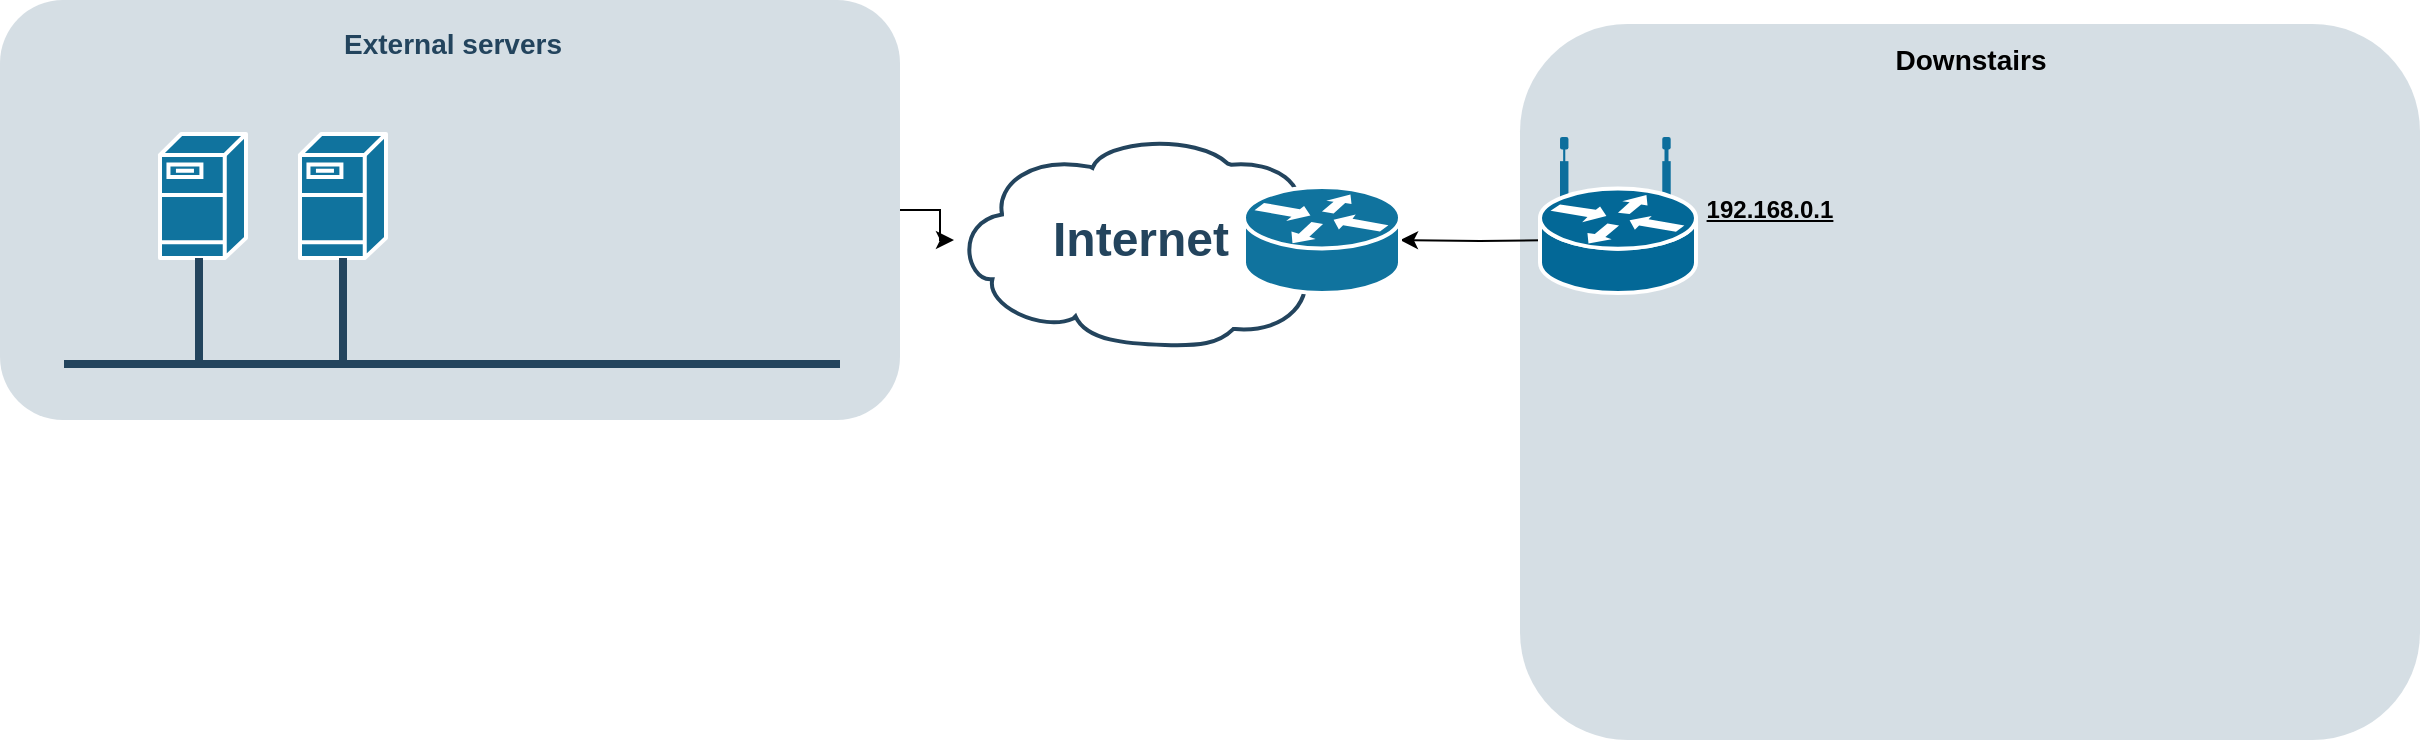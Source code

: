 <mxfile version="12.4.3" type="github" pages="1">
  <diagram id="6a731a19-8d31-9384-78a2-239565b7b9f0" name="Page-1">
    <mxGraphModel dx="1653" dy="1052" grid="1" gridSize="10" guides="1" tooltips="1" connect="1" arrows="1" fold="1" page="1" pageScale="1" pageWidth="827" pageHeight="1169" background="#ffffff" math="0" shadow="0">
      <root>
        <mxCell id="0"/>
        <mxCell id="1" parent="0"/>
        <mxCell id="yfZWB_72fjTsK2IhJjj6-2260" value="" style="rounded=1;whiteSpace=wrap;html=1;strokeColor=none;fillColor=#BAC8D3;fontSize=24;fontColor=#23445D;align=center;opacity=60;" vertex="1" parent="1">
          <mxGeometry x="1130" y="32" width="450" height="358" as="geometry"/>
        </mxCell>
        <mxCell id="yfZWB_72fjTsK2IhJjj6-2263" value="" style="edgeStyle=orthogonalEdgeStyle;rounded=0;orthogonalLoop=1;jettySize=auto;html=1;" edge="1" parent="1" source="2094" target="2109">
          <mxGeometry relative="1" as="geometry"/>
        </mxCell>
        <mxCell id="2094" value="" style="rounded=1;whiteSpace=wrap;html=1;strokeColor=none;fillColor=#BAC8D3;fontSize=24;fontColor=#23445D;align=center;opacity=60;" parent="1" vertex="1">
          <mxGeometry x="370" y="20" width="450" height="210" as="geometry"/>
        </mxCell>
        <mxCell id="2103" value="" style="shape=mxgraph.cisco.servers.fileserver;html=1;dashed=0;fillColor=#10739E;strokeColor=#ffffff;strokeWidth=2;verticalLabelPosition=bottom;verticalAlign=top;fontFamily=Helvetica;fontSize=36;fontColor=#FFB366" parent="1" vertex="1">
          <mxGeometry x="450" y="87" width="43" height="62" as="geometry"/>
        </mxCell>
        <mxCell id="2104" value="" style="shape=mxgraph.cisco.servers.fileserver;html=1;dashed=0;fillColor=#10739E;strokeColor=#ffffff;strokeWidth=2;verticalLabelPosition=bottom;verticalAlign=top;fontFamily=Helvetica;fontSize=36;fontColor=#FFB366" parent="1" vertex="1">
          <mxGeometry x="520" y="87" width="43" height="62" as="geometry"/>
        </mxCell>
        <mxCell id="2109" value="Internet" style="shape=mxgraph.cisco.storage.cloud;html=1;dashed=0;strokeColor=#23445D;fillColor=#ffffff;strokeWidth=2;fontFamily=Helvetica;fontSize=24;fontColor=#23445D;align=center;fontStyle=1" parent="1" vertex="1">
          <mxGeometry x="847" y="87" width="186" height="106" as="geometry"/>
        </mxCell>
        <mxCell id="yfZWB_72fjTsK2IhJjj6-2265" value="" style="edgeStyle=orthogonalEdgeStyle;rounded=0;orthogonalLoop=1;jettySize=auto;html=1;" edge="1" parent="1" target="yfZWB_72fjTsK2IhJjj6-2264">
          <mxGeometry relative="1" as="geometry">
            <mxPoint x="1150" y="140" as="sourcePoint"/>
          </mxGeometry>
        </mxCell>
        <mxCell id="yfZWB_72fjTsK2IhJjj6-2264" value="" style="shape=mxgraph.cisco.routers.router;html=1;dashed=0;fillColor=#10739E;strokeColor=#ffffff;strokeWidth=2;verticalLabelPosition=bottom;verticalAlign=top;fontFamily=Helvetica;fontSize=36;fontColor=#FFB366" vertex="1" parent="1">
          <mxGeometry x="992" y="113.5" width="78" height="53" as="geometry"/>
        </mxCell>
        <mxCell id="2153" value="" style="line;html=1;strokeColor=#23445D;" parent="1" vertex="1">
          <mxGeometry x="402" y="197" width="388" height="10" as="geometry"/>
        </mxCell>
        <mxCell id="2164" value="" style="edgeStyle=elbowEdgeStyle;elbow=horizontal;endArrow=none;html=1;strokeColor=#23445D;endFill=0;strokeWidth=4;rounded=1" parent="1" source="2103" edge="1">
          <mxGeometry width="100" height="100" relative="1" as="geometry">
            <mxPoint x="469" y="160" as="sourcePoint"/>
            <mxPoint x="469.278" y="202.083" as="targetPoint"/>
          </mxGeometry>
        </mxCell>
        <mxCell id="2165" value="" style="edgeStyle=elbowEdgeStyle;elbow=horizontal;endArrow=none;html=1;strokeColor=#23445D;endFill=0;strokeWidth=4;rounded=1" parent="1" source="2104" edge="1">
          <mxGeometry width="100" height="100" relative="1" as="geometry">
            <mxPoint x="541" y="160.0" as="sourcePoint"/>
            <mxPoint x="541.278" y="202.083" as="targetPoint"/>
          </mxGeometry>
        </mxCell>
        <mxCell id="2227" value="&lt;font color=&quot;#23445d&quot;&gt;External servers&lt;/font&gt;" style="rounded=1;whiteSpace=wrap;html=1;strokeColor=none;fillColor=none;fontSize=14;fontColor=#742B21;align=center;fontStyle=1" parent="1" vertex="1">
          <mxGeometry x="525" y="32" width="143" height="19" as="geometry"/>
        </mxCell>
        <mxCell id="yfZWB_72fjTsK2IhJjj6-2267" value="" style="shape=mxgraph.cisco.routers.wireless_router;html=1;pointerEvents=1;dashed=0;fillColor=#036897;strokeColor=#ffffff;strokeWidth=2;verticalLabelPosition=bottom;verticalAlign=top;align=center;outlineConnect=0;" vertex="1" parent="1">
          <mxGeometry x="1140" y="89.5" width="78" height="77" as="geometry"/>
        </mxCell>
        <mxCell id="yfZWB_72fjTsK2IhJjj6-2268" value="&lt;div&gt;&lt;b&gt;&lt;u&gt;192.168.0.1&lt;/u&gt;&lt;/b&gt;&lt;/div&gt;" style="text;html=1;strokeColor=none;fillColor=none;align=center;verticalAlign=middle;whiteSpace=wrap;rounded=0;" vertex="1" parent="1">
          <mxGeometry x="1200" y="115" width="110" height="20" as="geometry"/>
        </mxCell>
        <mxCell id="yfZWB_72fjTsK2IhJjj6-2269" value="&lt;font style=&quot;font-size: 14px&quot;&gt;&lt;b&gt;&lt;font style=&quot;font-size: 14px&quot;&gt;Downstairs&lt;/font&gt;&lt;/b&gt;&lt;/font&gt;" style="text;html=1;strokeColor=none;fillColor=none;align=center;verticalAlign=middle;whiteSpace=wrap;rounded=0;" vertex="1" parent="1">
          <mxGeometry x="1307.5" y="40" width="95" height="20" as="geometry"/>
        </mxCell>
      </root>
    </mxGraphModel>
  </diagram>
</mxfile>
